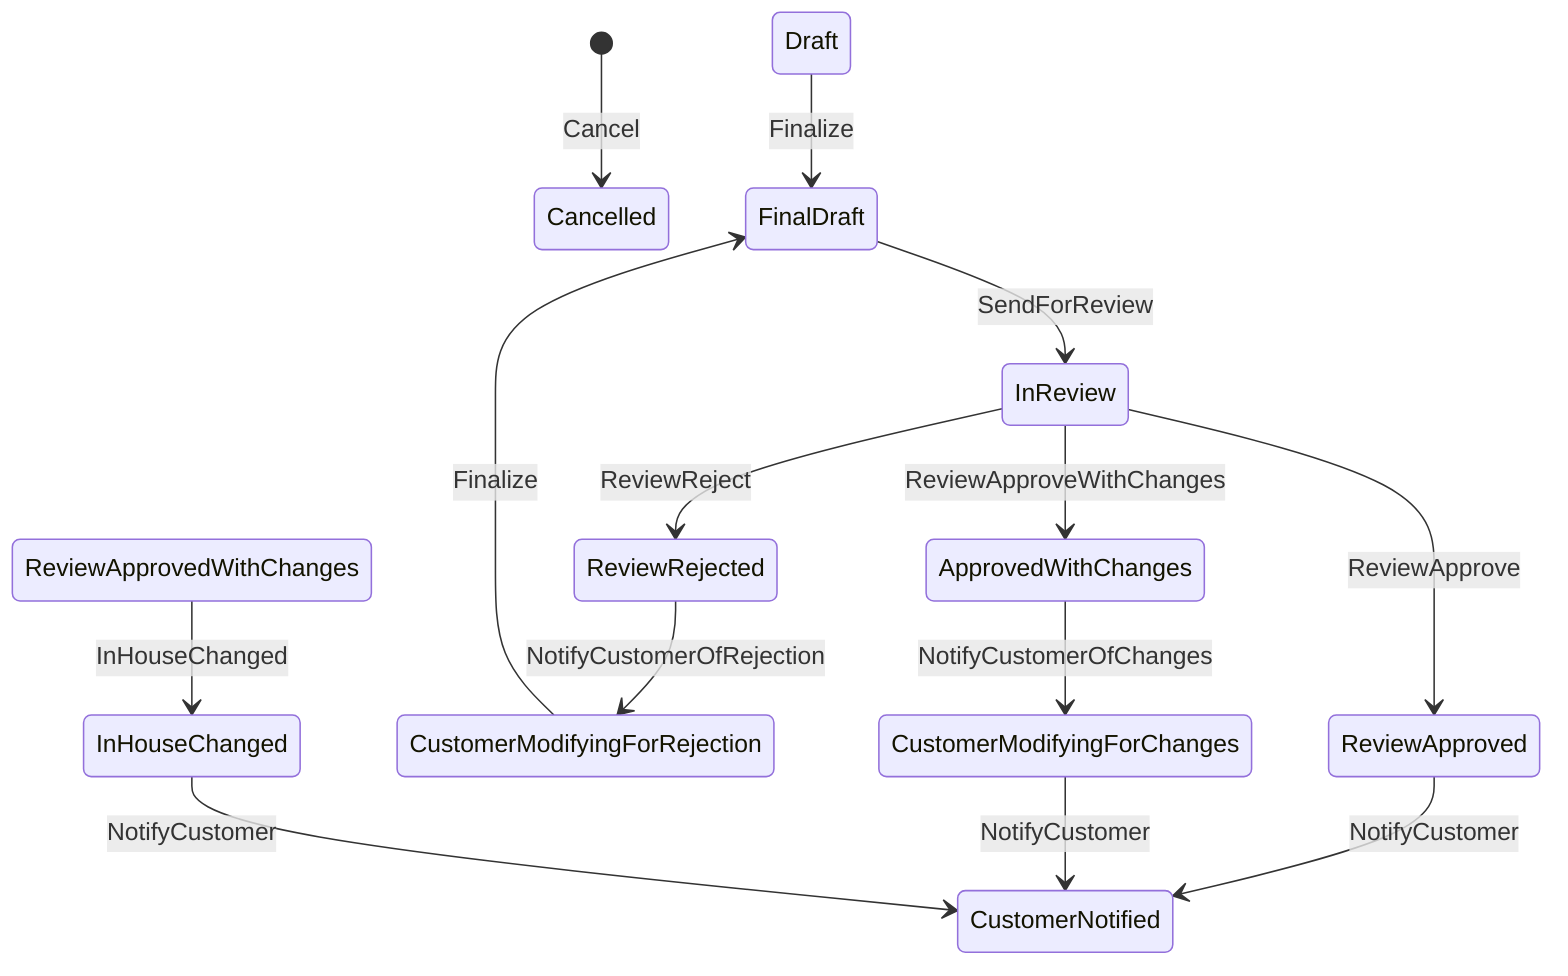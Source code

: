 stateDiagram-v2
[*] --> Cancelled : Cancel
Draft --> FinalDraft : Finalize
FinalDraft --> InReview : SendForReview
InReview --> ReviewApproved : ReviewApprove
InReview --> ReviewRejected : ReviewReject
InReview --> ApprovedWithChanges : ReviewApproveWithChanges
ReviewApproved --> CustomerNotified : NotifyCustomer
ReviewRejected --> CustomerModifyingForRejection : NotifyCustomerOfRejection
CustomerModifyingForRejection --> FinalDraft : Finalize
ApprovedWithChanges --> CustomerModifyingForChanges : NotifyCustomerOfChanges
CustomerModifyingForChanges --> CustomerNotified : NotifyCustomer
ReviewApprovedWithChanges --> InHouseChanged : InHouseChanged
InHouseChanged --> CustomerNotified : NotifyCustomer